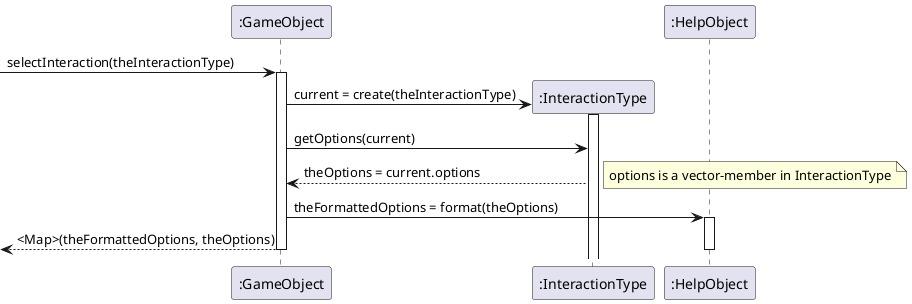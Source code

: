 @startuml
'https://plantuml.com/sequence-diagram

participant ":GameObject" as gameObject
participant ":InteractionType" as InteractionType
participant ":HelpObject" as HelpObject

[->gameObject : selectInteraction(theInteractionType)
activate gameObject

gameObject -> InteractionType **: current = create(theInteractionType)
activate  InteractionType
gameObject -> InteractionType : getOptions(current)
InteractionType --> gameObject : theOptions = current.options
'deactivate InteractionType
note right : options is a vector-member in InteractionType
gameObject -> HelpObject : theFormattedOptions = format(theOptions)
activate HelpObject
gameObject -->[ : <Map>(theFormattedOptions, theOptions)
deactivate HelpObject
deactivate gameObject


'[<--someObject : interaction options
'activate someObject

@enduml